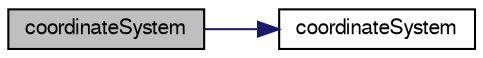 digraph "coordinateSystem"
{
  bgcolor="transparent";
  edge [fontname="FreeSans",fontsize="10",labelfontname="FreeSans",labelfontsize="10"];
  node [fontname="FreeSans",fontsize="10",shape=record];
  rankdir="LR";
  Node7 [label="coordinateSystem",height=0.2,width=0.4,color="black", fillcolor="grey75", style="filled", fontcolor="black"];
  Node7 -> Node8 [color="midnightblue",fontsize="10",style="solid",fontname="FreeSans"];
  Node8 [label="coordinateSystem",height=0.2,width=0.4,color="black",URL="$a25010.html#ab03231bb7633cd8a3660a26d112d11e9",tooltip="Construct null. This is equivalent to an identity coordinateSystem. "];
}
